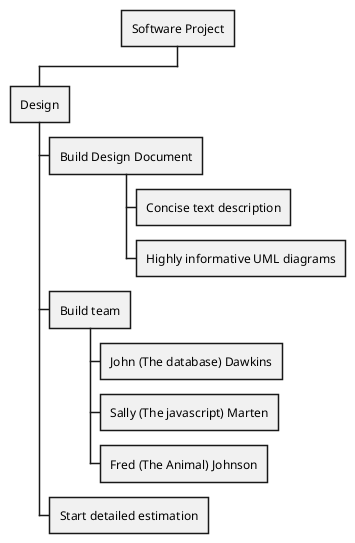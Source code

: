 @startwbs Arithmetic_Notation

+ Software Project
++ Design
+++ Build Design Document
++++ Concise text description
++++ Highly informative UML diagrams
+++ Build team
++++ John (The database) Dawkins
++++ Sally (The javascript) Marten
++++ Fred (The Animal) Johnson
+++ Start detailed estimation
@endwbs